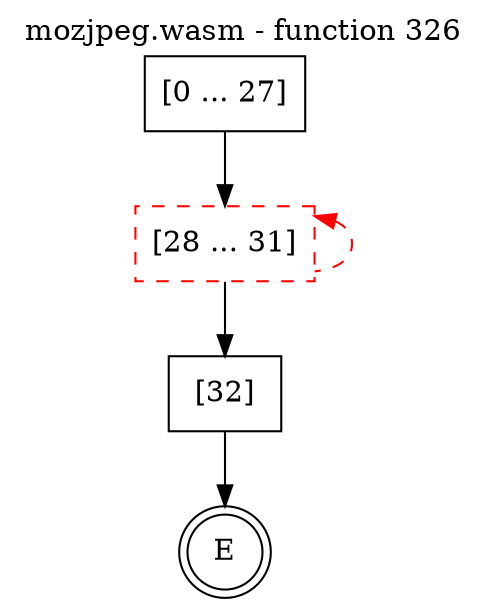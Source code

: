 digraph finite_state_machine {
    label = "mozjpeg.wasm - function 326"
    labelloc =  t
    labelfontsize = 16
    labelfontcolor = black
    labelfontname = "Helvetica"
    node [shape = doublecircle]; E ;
    node [shape = box];
    node [shape=box, color=black, style=solid] 0[label="[0 ... 27]"]
    node [shape=box, color=red, style=dashed] 28[label="[28 ... 31]"]
    node [shape=box, color=black, style=solid] 32[label="[32]"]
    0 -> 28;
    28 -> 32;
    28 -> 28[style="dashed" color="red" dir=back];
    32 -> E;
}
